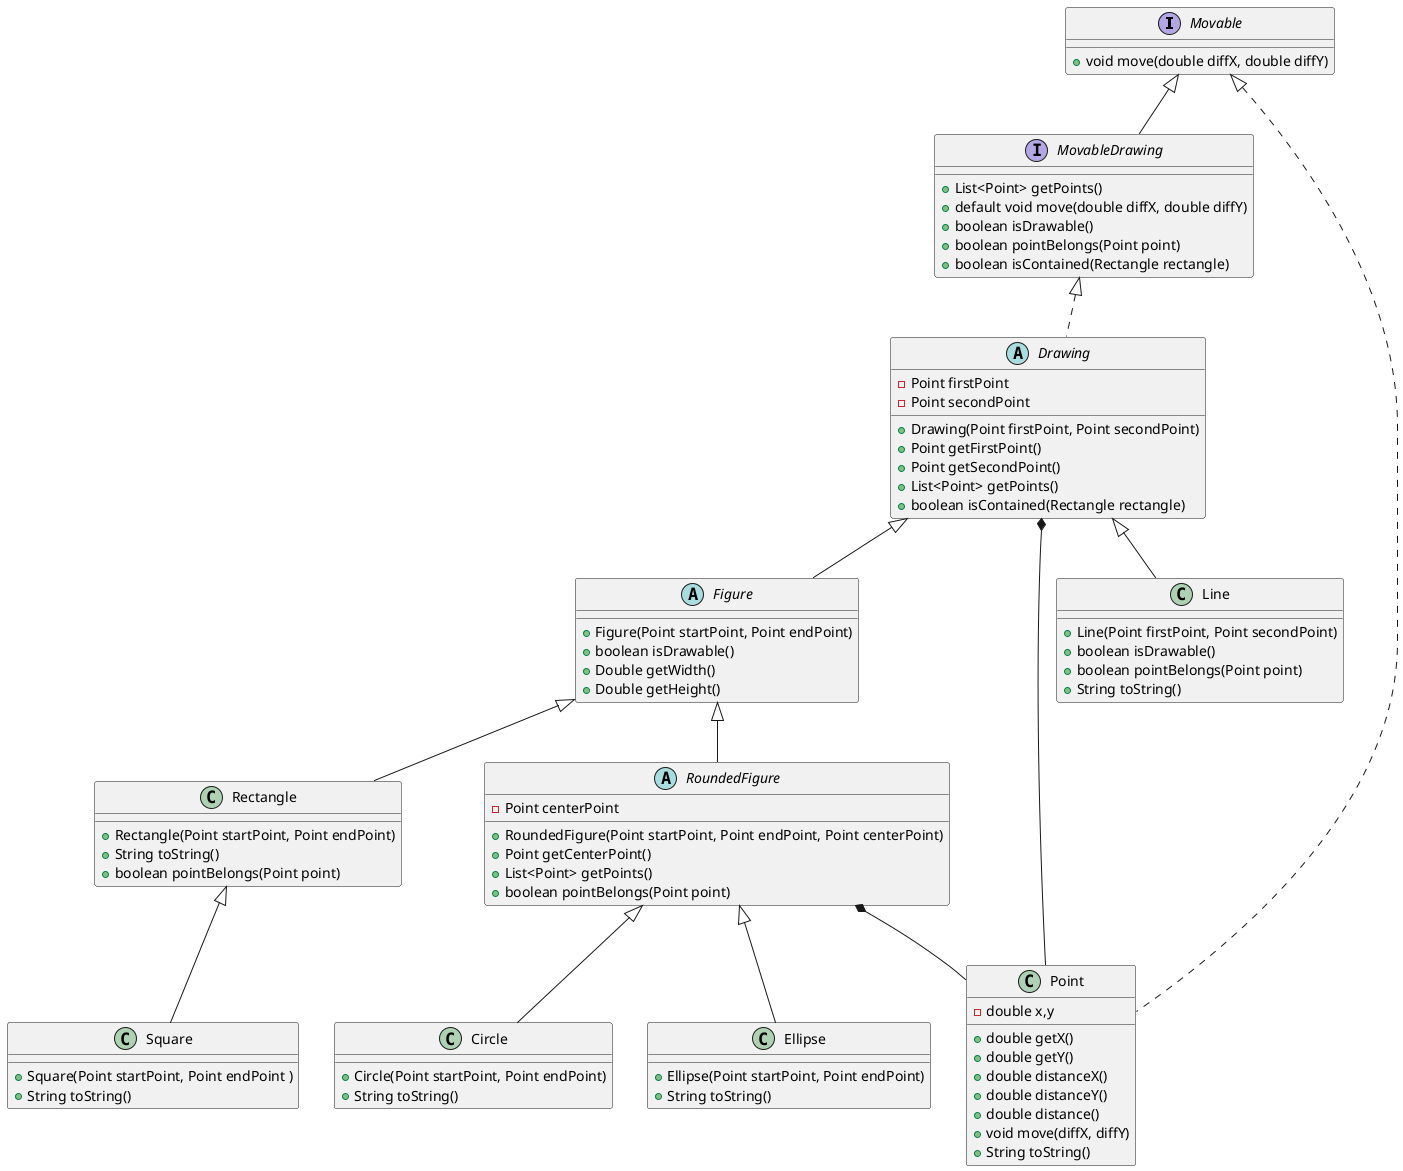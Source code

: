 @startuml
'https://plantuml.com/class-diagram

interface Movable{
    +void move(double diffX, double diffY)
}

interface MovableDrawing extends Movable{
    +List<Point> getPoints()
    +default void move(double diffX, double diffY)
    +boolean isDrawable()
    +boolean pointBelongs(Point point)
    +boolean isContained(Rectangle rectangle)
}

abstract class Drawing implements MovableDrawing{
    -Point firstPoint
    -Point secondPoint
    +Drawing(Point firstPoint, Point secondPoint)
    +Point getFirstPoint()
    +Point getSecondPoint()
    +List<Point> getPoints()
    +boolean isContained(Rectangle rectangle)
}

abstract class Figure extends Drawing{
    +Figure(Point startPoint, Point endPoint)
    +boolean isDrawable()
    +Double getWidth()
    +Double getHeight()
}

class Rectangle extends Figure{
    +Rectangle(Point startPoint, Point endPoint)
    +String toString()
    +boolean pointBelongs(Point point)
}

class Square extends Rectangle{
    +Square(Point startPoint, Point endPoint )
    +String toString()
}

class Line extends Drawing{
    +Line(Point firstPoint, Point secondPoint)
    +boolean isDrawable()
    +boolean pointBelongs(Point point)
    +String toString()
}

abstract class RoundedFigure extends Figure{
    -Point centerPoint
    +RoundedFigure(Point startPoint, Point endPoint, Point centerPoint)
    +Point getCenterPoint()
    +List<Point> getPoints()
    +boolean pointBelongs(Point point)
}

Drawing *-- Point
RoundedFigure *-- Point
class Ellipse extends RoundedFigure{
    +Ellipse(Point startPoint, Point endPoint)
    +String toString()
}

class Point implements Movable{
    -double x,y
    +double getX()
    +double getY()
    +double distanceX()
    +double distanceY()
    +double distance()
    +void move(diffX, diffY)
    +String toString()
}

class Circle extends RoundedFigure{
    +Circle(Point startPoint, Point endPoint)
    +String toString()
}

@enduml